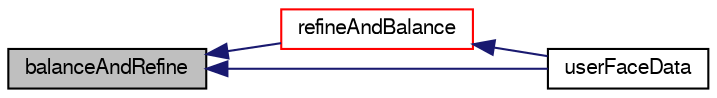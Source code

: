 digraph "balanceAndRefine"
{
  bgcolor="transparent";
  edge [fontname="FreeSans",fontsize="10",labelfontname="FreeSans",labelfontsize="10"];
  node [fontname="FreeSans",fontsize="10",shape=record];
  rankdir="LR";
  Node4090 [label="balanceAndRefine",height=0.2,width=0.4,color="black", fillcolor="grey75", style="filled", fontcolor="black"];
  Node4090 -> Node4091 [dir="back",color="midnightblue",fontsize="10",style="solid",fontname="FreeSans"];
  Node4091 [label="refineAndBalance",height=0.2,width=0.4,color="red",URL="$a24662.html#ac205e187b0cac287f346f71f7f170f00",tooltip="Refine some cells and rebalance. "];
  Node4091 -> Node4096 [dir="back",color="midnightblue",fontsize="10",style="solid",fontname="FreeSans"];
  Node4096 [label="userFaceData",height=0.2,width=0.4,color="black",URL="$a24662.html#a2cb6efa4184bedfbed60b069881c26a3"];
  Node4090 -> Node4096 [dir="back",color="midnightblue",fontsize="10",style="solid",fontname="FreeSans"];
}
